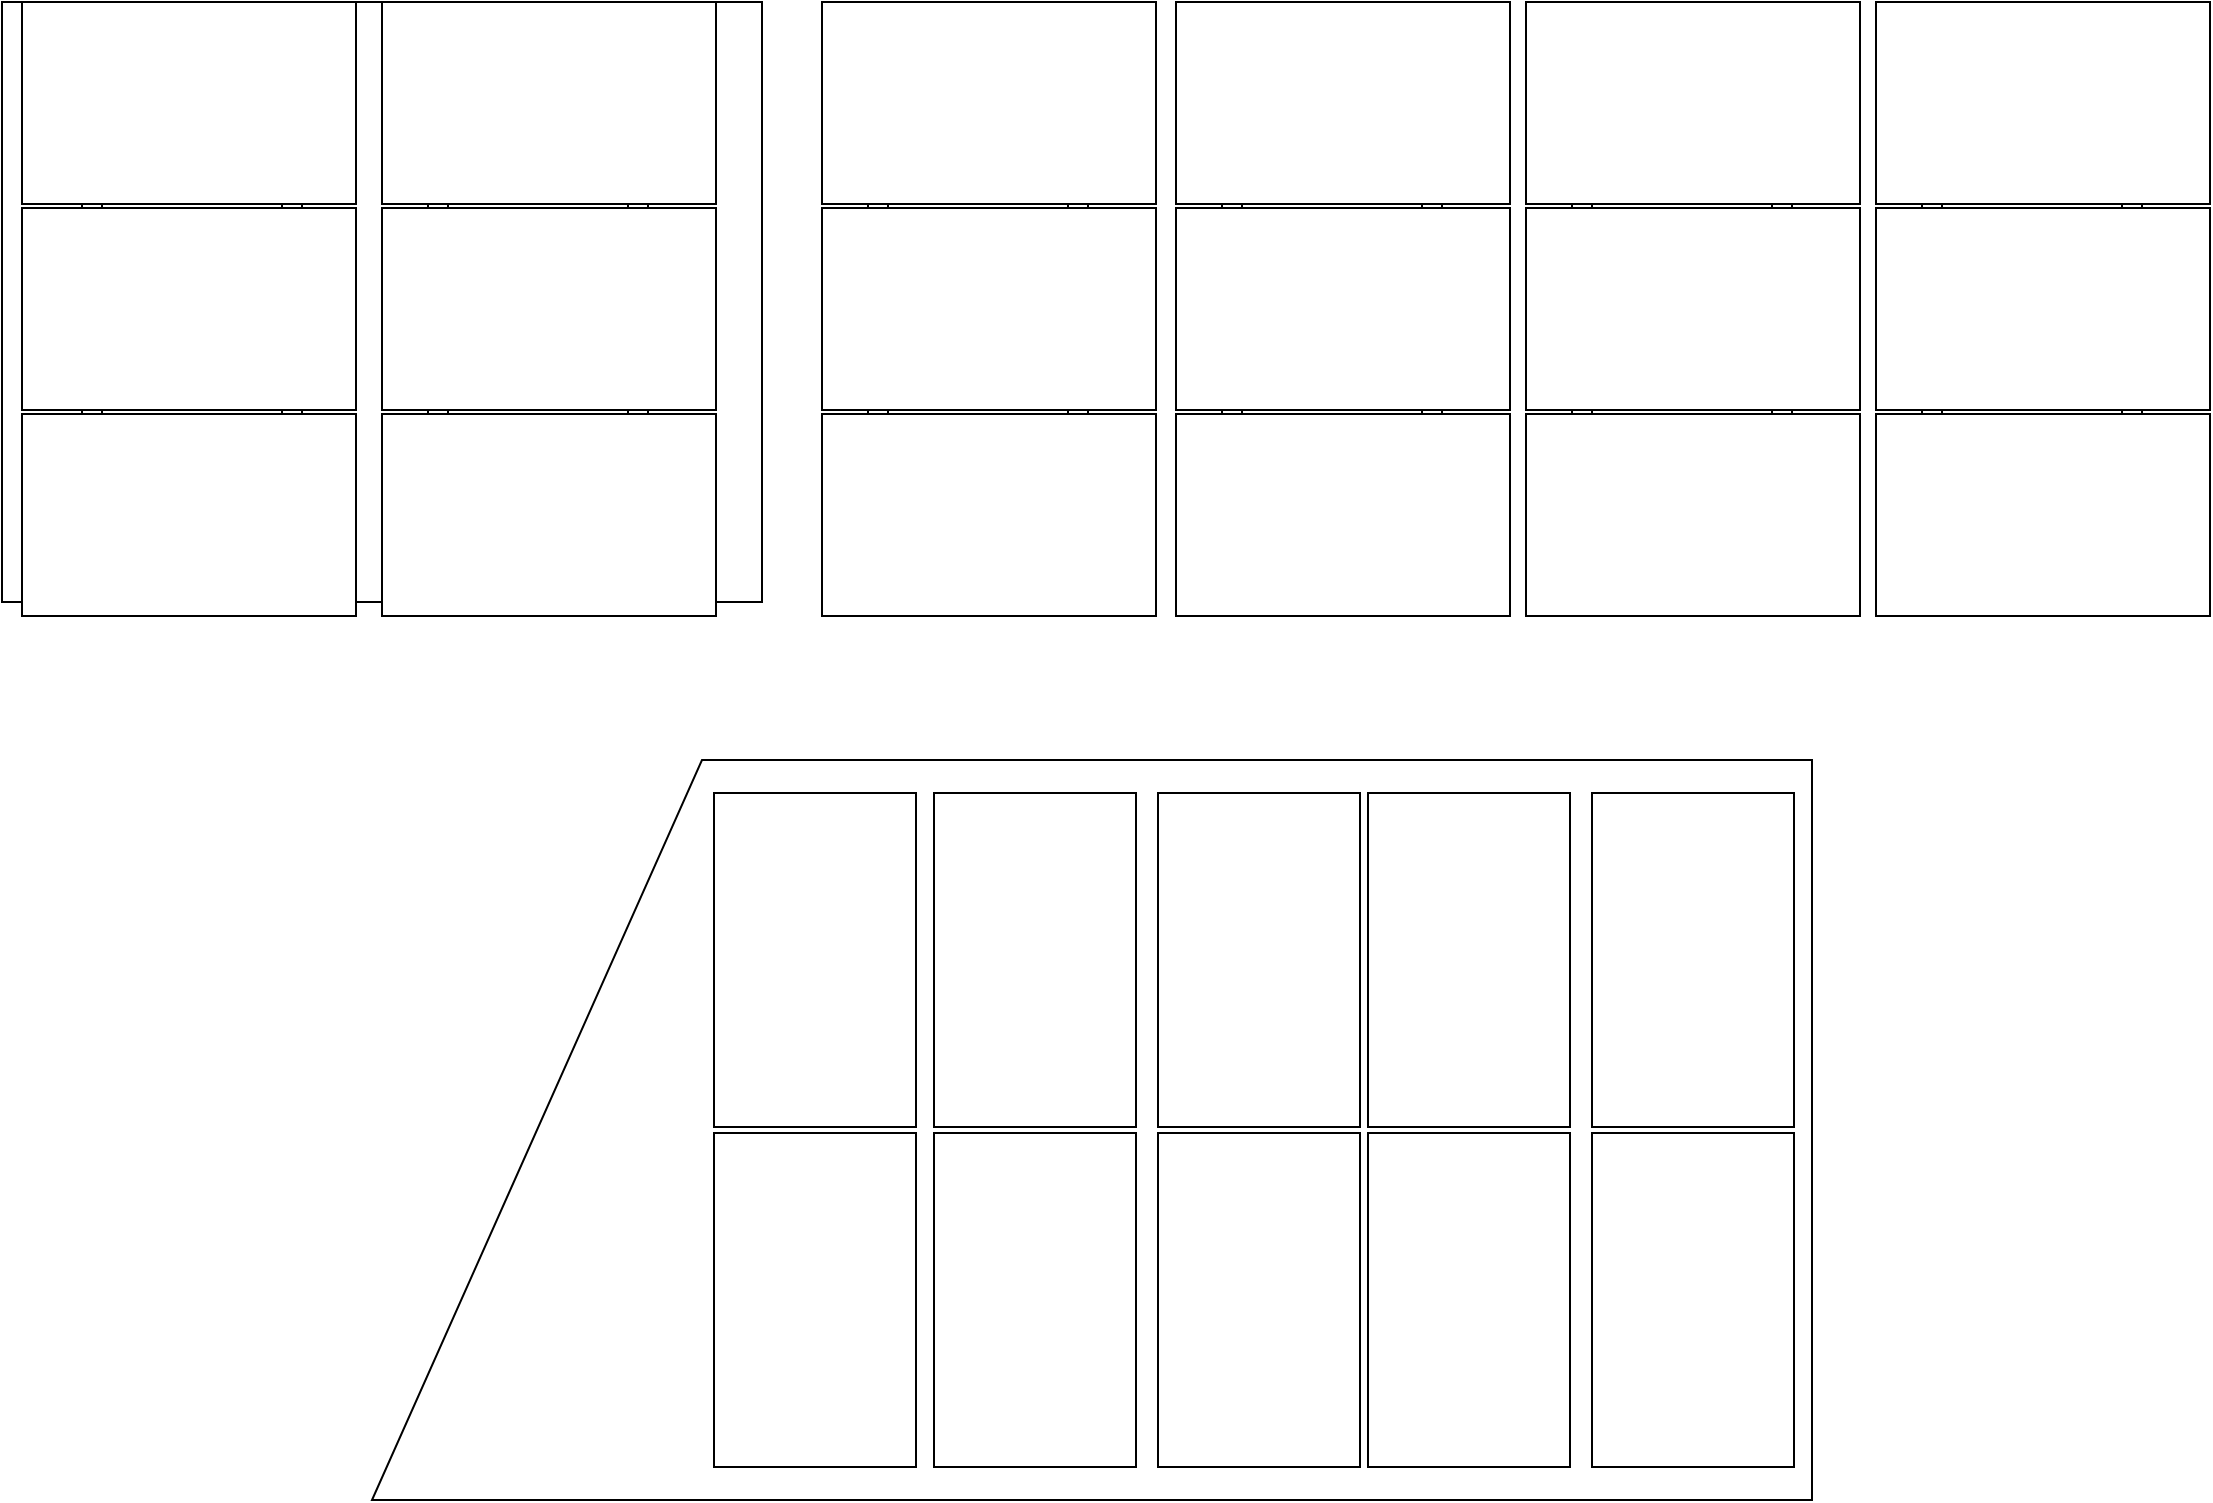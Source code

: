 <mxfile version="21.5.2" type="github">
  <diagram name="Seite-1" id="u-YqdmLqCyHfSkSiaF1u">
    <mxGraphModel dx="3406" dy="1281" grid="1" gridSize="10" guides="1" tooltips="1" connect="1" arrows="1" fold="1" page="1" pageScale="1" pageWidth="1169" pageHeight="827" math="0" shadow="0">
      <root>
        <mxCell id="0" />
        <mxCell id="1" parent="0" />
        <mxCell id="8ivkcWKf1bzdHJcJOXwN-1" value="" style="rounded=0;whiteSpace=wrap;html=1;" parent="1" vertex="1">
          <mxGeometry x="40" y="40" width="380" height="300" as="geometry" />
        </mxCell>
        <mxCell id="8ivkcWKf1bzdHJcJOXwN-2" value="" style="rounded=0;whiteSpace=wrap;html=1;strokeColor=default;fillColor=default;gradientColor=none;perimeterSpacing=0;" parent="1" vertex="1">
          <mxGeometry x="50" y="40" width="167" height="101" as="geometry" />
        </mxCell>
        <mxCell id="8ivkcWKf1bzdHJcJOXwN-3" value="" style="rounded=0;whiteSpace=wrap;html=1;strokeColor=default;fillColor=default;gradientColor=none;perimeterSpacing=0;" parent="1" vertex="1">
          <mxGeometry x="230" y="40" width="167" height="101" as="geometry" />
        </mxCell>
        <mxCell id="8ivkcWKf1bzdHJcJOXwN-4" value="" style="rounded=0;whiteSpace=wrap;html=1;strokeColor=default;fillColor=default;gradientColor=none;perimeterSpacing=0;" parent="1" vertex="1">
          <mxGeometry x="230" y="143" width="167" height="101" as="geometry" />
        </mxCell>
        <mxCell id="8ivkcWKf1bzdHJcJOXwN-5" value="" style="rounded=0;whiteSpace=wrap;html=1;strokeColor=default;fillColor=default;gradientColor=none;perimeterSpacing=0;" parent="1" vertex="1">
          <mxGeometry x="50" y="143" width="167" height="101" as="geometry" />
        </mxCell>
        <mxCell id="8ivkcWKf1bzdHJcJOXwN-6" value="" style="rounded=0;whiteSpace=wrap;html=1;strokeColor=default;fillColor=default;gradientColor=none;perimeterSpacing=0;" parent="1" vertex="1">
          <mxGeometry x="50" y="246" width="167" height="101" as="geometry" />
        </mxCell>
        <mxCell id="8ivkcWKf1bzdHJcJOXwN-8" value="" style="rounded=0;whiteSpace=wrap;html=1;strokeColor=default;fillColor=default;gradientColor=none;perimeterSpacing=0;" parent="1" vertex="1">
          <mxGeometry x="230" y="246" width="167" height="101" as="geometry" />
        </mxCell>
        <mxCell id="8ivkcWKf1bzdHJcJOXwN-10" value="" style="rounded=0;whiteSpace=wrap;html=1;" parent="1" vertex="1">
          <mxGeometry x="80" y="141" width="10" height="2" as="geometry" />
        </mxCell>
        <mxCell id="8ivkcWKf1bzdHJcJOXwN-11" value="" style="rounded=0;whiteSpace=wrap;html=1;" parent="1" vertex="1">
          <mxGeometry x="180" y="141" width="10" height="2" as="geometry" />
        </mxCell>
        <mxCell id="8ivkcWKf1bzdHJcJOXwN-12" value="" style="rounded=0;whiteSpace=wrap;html=1;" parent="1" vertex="1">
          <mxGeometry x="80" y="244" width="10" height="2" as="geometry" />
        </mxCell>
        <mxCell id="8ivkcWKf1bzdHJcJOXwN-13" value="" style="rounded=0;whiteSpace=wrap;html=1;" parent="1" vertex="1">
          <mxGeometry x="180" y="244" width="10" height="2" as="geometry" />
        </mxCell>
        <mxCell id="8ivkcWKf1bzdHJcJOXwN-14" value="" style="rounded=0;whiteSpace=wrap;html=1;" parent="1" vertex="1">
          <mxGeometry x="253" y="141" width="10" height="2" as="geometry" />
        </mxCell>
        <mxCell id="8ivkcWKf1bzdHJcJOXwN-15" value="" style="rounded=0;whiteSpace=wrap;html=1;" parent="1" vertex="1">
          <mxGeometry x="353" y="141" width="10" height="2" as="geometry" />
        </mxCell>
        <mxCell id="8ivkcWKf1bzdHJcJOXwN-16" value="" style="rounded=0;whiteSpace=wrap;html=1;" parent="1" vertex="1">
          <mxGeometry x="253" y="244" width="10" height="2" as="geometry" />
        </mxCell>
        <mxCell id="8ivkcWKf1bzdHJcJOXwN-17" value="" style="rounded=0;whiteSpace=wrap;html=1;" parent="1" vertex="1">
          <mxGeometry x="353" y="244" width="10" height="2" as="geometry" />
        </mxCell>
        <mxCell id="OTq30tLeoBPAQEDGAb5Y-8" value="" style="shape=manualInput;whiteSpace=wrap;html=1;size=165;rotation=90;flipV=1;" vertex="1" parent="1">
          <mxGeometry x="400" y="244" width="370" height="720" as="geometry" />
        </mxCell>
        <mxCell id="OTq30tLeoBPAQEDGAb5Y-11" value="" style="rounded=0;whiteSpace=wrap;html=1;strokeColor=default;fillColor=default;gradientColor=none;perimeterSpacing=0;" vertex="1" parent="1">
          <mxGeometry x="977" y="40" width="167" height="101" as="geometry" />
        </mxCell>
        <mxCell id="OTq30tLeoBPAQEDGAb5Y-12" value="" style="rounded=0;whiteSpace=wrap;html=1;strokeColor=default;fillColor=default;gradientColor=none;perimeterSpacing=0;" vertex="1" parent="1">
          <mxGeometry x="977" y="143" width="167" height="101" as="geometry" />
        </mxCell>
        <mxCell id="OTq30tLeoBPAQEDGAb5Y-13" value="" style="rounded=0;whiteSpace=wrap;html=1;strokeColor=default;fillColor=default;gradientColor=none;perimeterSpacing=0;" vertex="1" parent="1">
          <mxGeometry x="977" y="246" width="167" height="101" as="geometry" />
        </mxCell>
        <mxCell id="OTq30tLeoBPAQEDGAb5Y-14" value="" style="rounded=0;whiteSpace=wrap;html=1;" vertex="1" parent="1">
          <mxGeometry x="1000" y="141" width="10" height="2" as="geometry" />
        </mxCell>
        <mxCell id="OTq30tLeoBPAQEDGAb5Y-15" value="" style="rounded=0;whiteSpace=wrap;html=1;" vertex="1" parent="1">
          <mxGeometry x="1100" y="141" width="10" height="2" as="geometry" />
        </mxCell>
        <mxCell id="OTq30tLeoBPAQEDGAb5Y-16" value="" style="rounded=0;whiteSpace=wrap;html=1;" vertex="1" parent="1">
          <mxGeometry x="1000" y="244" width="10" height="2" as="geometry" />
        </mxCell>
        <mxCell id="OTq30tLeoBPAQEDGAb5Y-17" value="" style="rounded=0;whiteSpace=wrap;html=1;" vertex="1" parent="1">
          <mxGeometry x="1100" y="244" width="10" height="2" as="geometry" />
        </mxCell>
        <mxCell id="OTq30tLeoBPAQEDGAb5Y-18" value="" style="rounded=0;whiteSpace=wrap;html=1;strokeColor=default;fillColor=default;gradientColor=none;perimeterSpacing=0;" vertex="1" parent="1">
          <mxGeometry x="802" y="40" width="167" height="101" as="geometry" />
        </mxCell>
        <mxCell id="OTq30tLeoBPAQEDGAb5Y-19" value="" style="rounded=0;whiteSpace=wrap;html=1;strokeColor=default;fillColor=default;gradientColor=none;perimeterSpacing=0;" vertex="1" parent="1">
          <mxGeometry x="802" y="143" width="167" height="101" as="geometry" />
        </mxCell>
        <mxCell id="OTq30tLeoBPAQEDGAb5Y-20" value="" style="rounded=0;whiteSpace=wrap;html=1;strokeColor=default;fillColor=default;gradientColor=none;perimeterSpacing=0;" vertex="1" parent="1">
          <mxGeometry x="802" y="246" width="167" height="101" as="geometry" />
        </mxCell>
        <mxCell id="OTq30tLeoBPAQEDGAb5Y-21" value="" style="rounded=0;whiteSpace=wrap;html=1;" vertex="1" parent="1">
          <mxGeometry x="825" y="141" width="10" height="2" as="geometry" />
        </mxCell>
        <mxCell id="OTq30tLeoBPAQEDGAb5Y-22" value="" style="rounded=0;whiteSpace=wrap;html=1;" vertex="1" parent="1">
          <mxGeometry x="925" y="141" width="10" height="2" as="geometry" />
        </mxCell>
        <mxCell id="OTq30tLeoBPAQEDGAb5Y-23" value="" style="rounded=0;whiteSpace=wrap;html=1;" vertex="1" parent="1">
          <mxGeometry x="825" y="244" width="10" height="2" as="geometry" />
        </mxCell>
        <mxCell id="OTq30tLeoBPAQEDGAb5Y-24" value="" style="rounded=0;whiteSpace=wrap;html=1;" vertex="1" parent="1">
          <mxGeometry x="925" y="244" width="10" height="2" as="geometry" />
        </mxCell>
        <mxCell id="OTq30tLeoBPAQEDGAb5Y-25" value="" style="rounded=0;whiteSpace=wrap;html=1;strokeColor=default;fillColor=default;gradientColor=none;perimeterSpacing=0;" vertex="1" parent="1">
          <mxGeometry x="627" y="40" width="167" height="101" as="geometry" />
        </mxCell>
        <mxCell id="OTq30tLeoBPAQEDGAb5Y-26" value="" style="rounded=0;whiteSpace=wrap;html=1;strokeColor=default;fillColor=default;gradientColor=none;perimeterSpacing=0;" vertex="1" parent="1">
          <mxGeometry x="627" y="143" width="167" height="101" as="geometry" />
        </mxCell>
        <mxCell id="OTq30tLeoBPAQEDGAb5Y-27" value="" style="rounded=0;whiteSpace=wrap;html=1;strokeColor=default;fillColor=default;gradientColor=none;perimeterSpacing=0;" vertex="1" parent="1">
          <mxGeometry x="627" y="246" width="167" height="101" as="geometry" />
        </mxCell>
        <mxCell id="OTq30tLeoBPAQEDGAb5Y-28" value="" style="rounded=0;whiteSpace=wrap;html=1;" vertex="1" parent="1">
          <mxGeometry x="650" y="141" width="10" height="2" as="geometry" />
        </mxCell>
        <mxCell id="OTq30tLeoBPAQEDGAb5Y-29" value="" style="rounded=0;whiteSpace=wrap;html=1;" vertex="1" parent="1">
          <mxGeometry x="750" y="141" width="10" height="2" as="geometry" />
        </mxCell>
        <mxCell id="OTq30tLeoBPAQEDGAb5Y-30" value="" style="rounded=0;whiteSpace=wrap;html=1;" vertex="1" parent="1">
          <mxGeometry x="650" y="244" width="10" height="2" as="geometry" />
        </mxCell>
        <mxCell id="OTq30tLeoBPAQEDGAb5Y-31" value="" style="rounded=0;whiteSpace=wrap;html=1;" vertex="1" parent="1">
          <mxGeometry x="750" y="244" width="10" height="2" as="geometry" />
        </mxCell>
        <mxCell id="OTq30tLeoBPAQEDGAb5Y-32" value="" style="rounded=0;whiteSpace=wrap;html=1;strokeColor=default;fillColor=default;gradientColor=none;perimeterSpacing=0;" vertex="1" parent="1">
          <mxGeometry x="450" y="40" width="167" height="101" as="geometry" />
        </mxCell>
        <mxCell id="OTq30tLeoBPAQEDGAb5Y-33" value="" style="rounded=0;whiteSpace=wrap;html=1;strokeColor=default;fillColor=default;gradientColor=none;perimeterSpacing=0;" vertex="1" parent="1">
          <mxGeometry x="450" y="143" width="167" height="101" as="geometry" />
        </mxCell>
        <mxCell id="OTq30tLeoBPAQEDGAb5Y-34" value="" style="rounded=0;whiteSpace=wrap;html=1;strokeColor=default;fillColor=default;gradientColor=none;perimeterSpacing=0;" vertex="1" parent="1">
          <mxGeometry x="450" y="246" width="167" height="101" as="geometry" />
        </mxCell>
        <mxCell id="OTq30tLeoBPAQEDGAb5Y-35" value="" style="rounded=0;whiteSpace=wrap;html=1;" vertex="1" parent="1">
          <mxGeometry x="473" y="141" width="10" height="2" as="geometry" />
        </mxCell>
        <mxCell id="OTq30tLeoBPAQEDGAb5Y-36" value="" style="rounded=0;whiteSpace=wrap;html=1;" vertex="1" parent="1">
          <mxGeometry x="573" y="141" width="10" height="2" as="geometry" />
        </mxCell>
        <mxCell id="OTq30tLeoBPAQEDGAb5Y-37" value="" style="rounded=0;whiteSpace=wrap;html=1;" vertex="1" parent="1">
          <mxGeometry x="473" y="244" width="10" height="2" as="geometry" />
        </mxCell>
        <mxCell id="OTq30tLeoBPAQEDGAb5Y-38" value="" style="rounded=0;whiteSpace=wrap;html=1;" vertex="1" parent="1">
          <mxGeometry x="573" y="244" width="10" height="2" as="geometry" />
        </mxCell>
        <mxCell id="OTq30tLeoBPAQEDGAb5Y-39" value="" style="rounded=0;whiteSpace=wrap;html=1;strokeColor=default;fillColor=default;gradientColor=none;perimeterSpacing=0;rotation=90;" vertex="1" parent="1">
          <mxGeometry x="802" y="638.5" width="167" height="101" as="geometry" />
        </mxCell>
        <mxCell id="OTq30tLeoBPAQEDGAb5Y-40" value="" style="rounded=0;whiteSpace=wrap;html=1;strokeColor=default;fillColor=default;gradientColor=none;perimeterSpacing=0;rotation=90;" vertex="1" parent="1">
          <mxGeometry x="802" y="468.5" width="167" height="101" as="geometry" />
        </mxCell>
        <mxCell id="OTq30tLeoBPAQEDGAb5Y-41" value="" style="rounded=0;whiteSpace=wrap;html=1;strokeColor=default;fillColor=default;gradientColor=none;perimeterSpacing=0;rotation=90;" vertex="1" parent="1">
          <mxGeometry x="690" y="638.5" width="167" height="101" as="geometry" />
        </mxCell>
        <mxCell id="OTq30tLeoBPAQEDGAb5Y-42" value="" style="rounded=0;whiteSpace=wrap;html=1;strokeColor=default;fillColor=default;gradientColor=none;perimeterSpacing=0;rotation=90;" vertex="1" parent="1">
          <mxGeometry x="690" y="468.5" width="167" height="101" as="geometry" />
        </mxCell>
        <mxCell id="OTq30tLeoBPAQEDGAb5Y-43" value="" style="rounded=0;whiteSpace=wrap;html=1;strokeColor=default;fillColor=default;gradientColor=none;perimeterSpacing=0;rotation=90;" vertex="1" parent="1">
          <mxGeometry x="585" y="638.5" width="167" height="101" as="geometry" />
        </mxCell>
        <mxCell id="OTq30tLeoBPAQEDGAb5Y-44" value="" style="rounded=0;whiteSpace=wrap;html=1;strokeColor=default;fillColor=default;gradientColor=none;perimeterSpacing=0;rotation=90;" vertex="1" parent="1">
          <mxGeometry x="585" y="468.5" width="167" height="101" as="geometry" />
        </mxCell>
        <mxCell id="OTq30tLeoBPAQEDGAb5Y-45" value="" style="rounded=0;whiteSpace=wrap;html=1;strokeColor=default;fillColor=default;gradientColor=none;perimeterSpacing=0;rotation=90;" vertex="1" parent="1">
          <mxGeometry x="473" y="638.5" width="167" height="101" as="geometry" />
        </mxCell>
        <mxCell id="OTq30tLeoBPAQEDGAb5Y-46" value="" style="rounded=0;whiteSpace=wrap;html=1;strokeColor=default;fillColor=default;gradientColor=none;perimeterSpacing=0;rotation=90;" vertex="1" parent="1">
          <mxGeometry x="473" y="468.5" width="167" height="101" as="geometry" />
        </mxCell>
        <mxCell id="OTq30tLeoBPAQEDGAb5Y-47" value="" style="rounded=0;whiteSpace=wrap;html=1;strokeColor=default;fillColor=default;gradientColor=none;perimeterSpacing=0;rotation=90;" vertex="1" parent="1">
          <mxGeometry x="363" y="638.5" width="167" height="101" as="geometry" />
        </mxCell>
        <mxCell id="OTq30tLeoBPAQEDGAb5Y-48" value="" style="rounded=0;whiteSpace=wrap;html=1;strokeColor=default;fillColor=default;gradientColor=none;perimeterSpacing=0;rotation=90;" vertex="1" parent="1">
          <mxGeometry x="363" y="468.5" width="167" height="101" as="geometry" />
        </mxCell>
      </root>
    </mxGraphModel>
  </diagram>
</mxfile>
